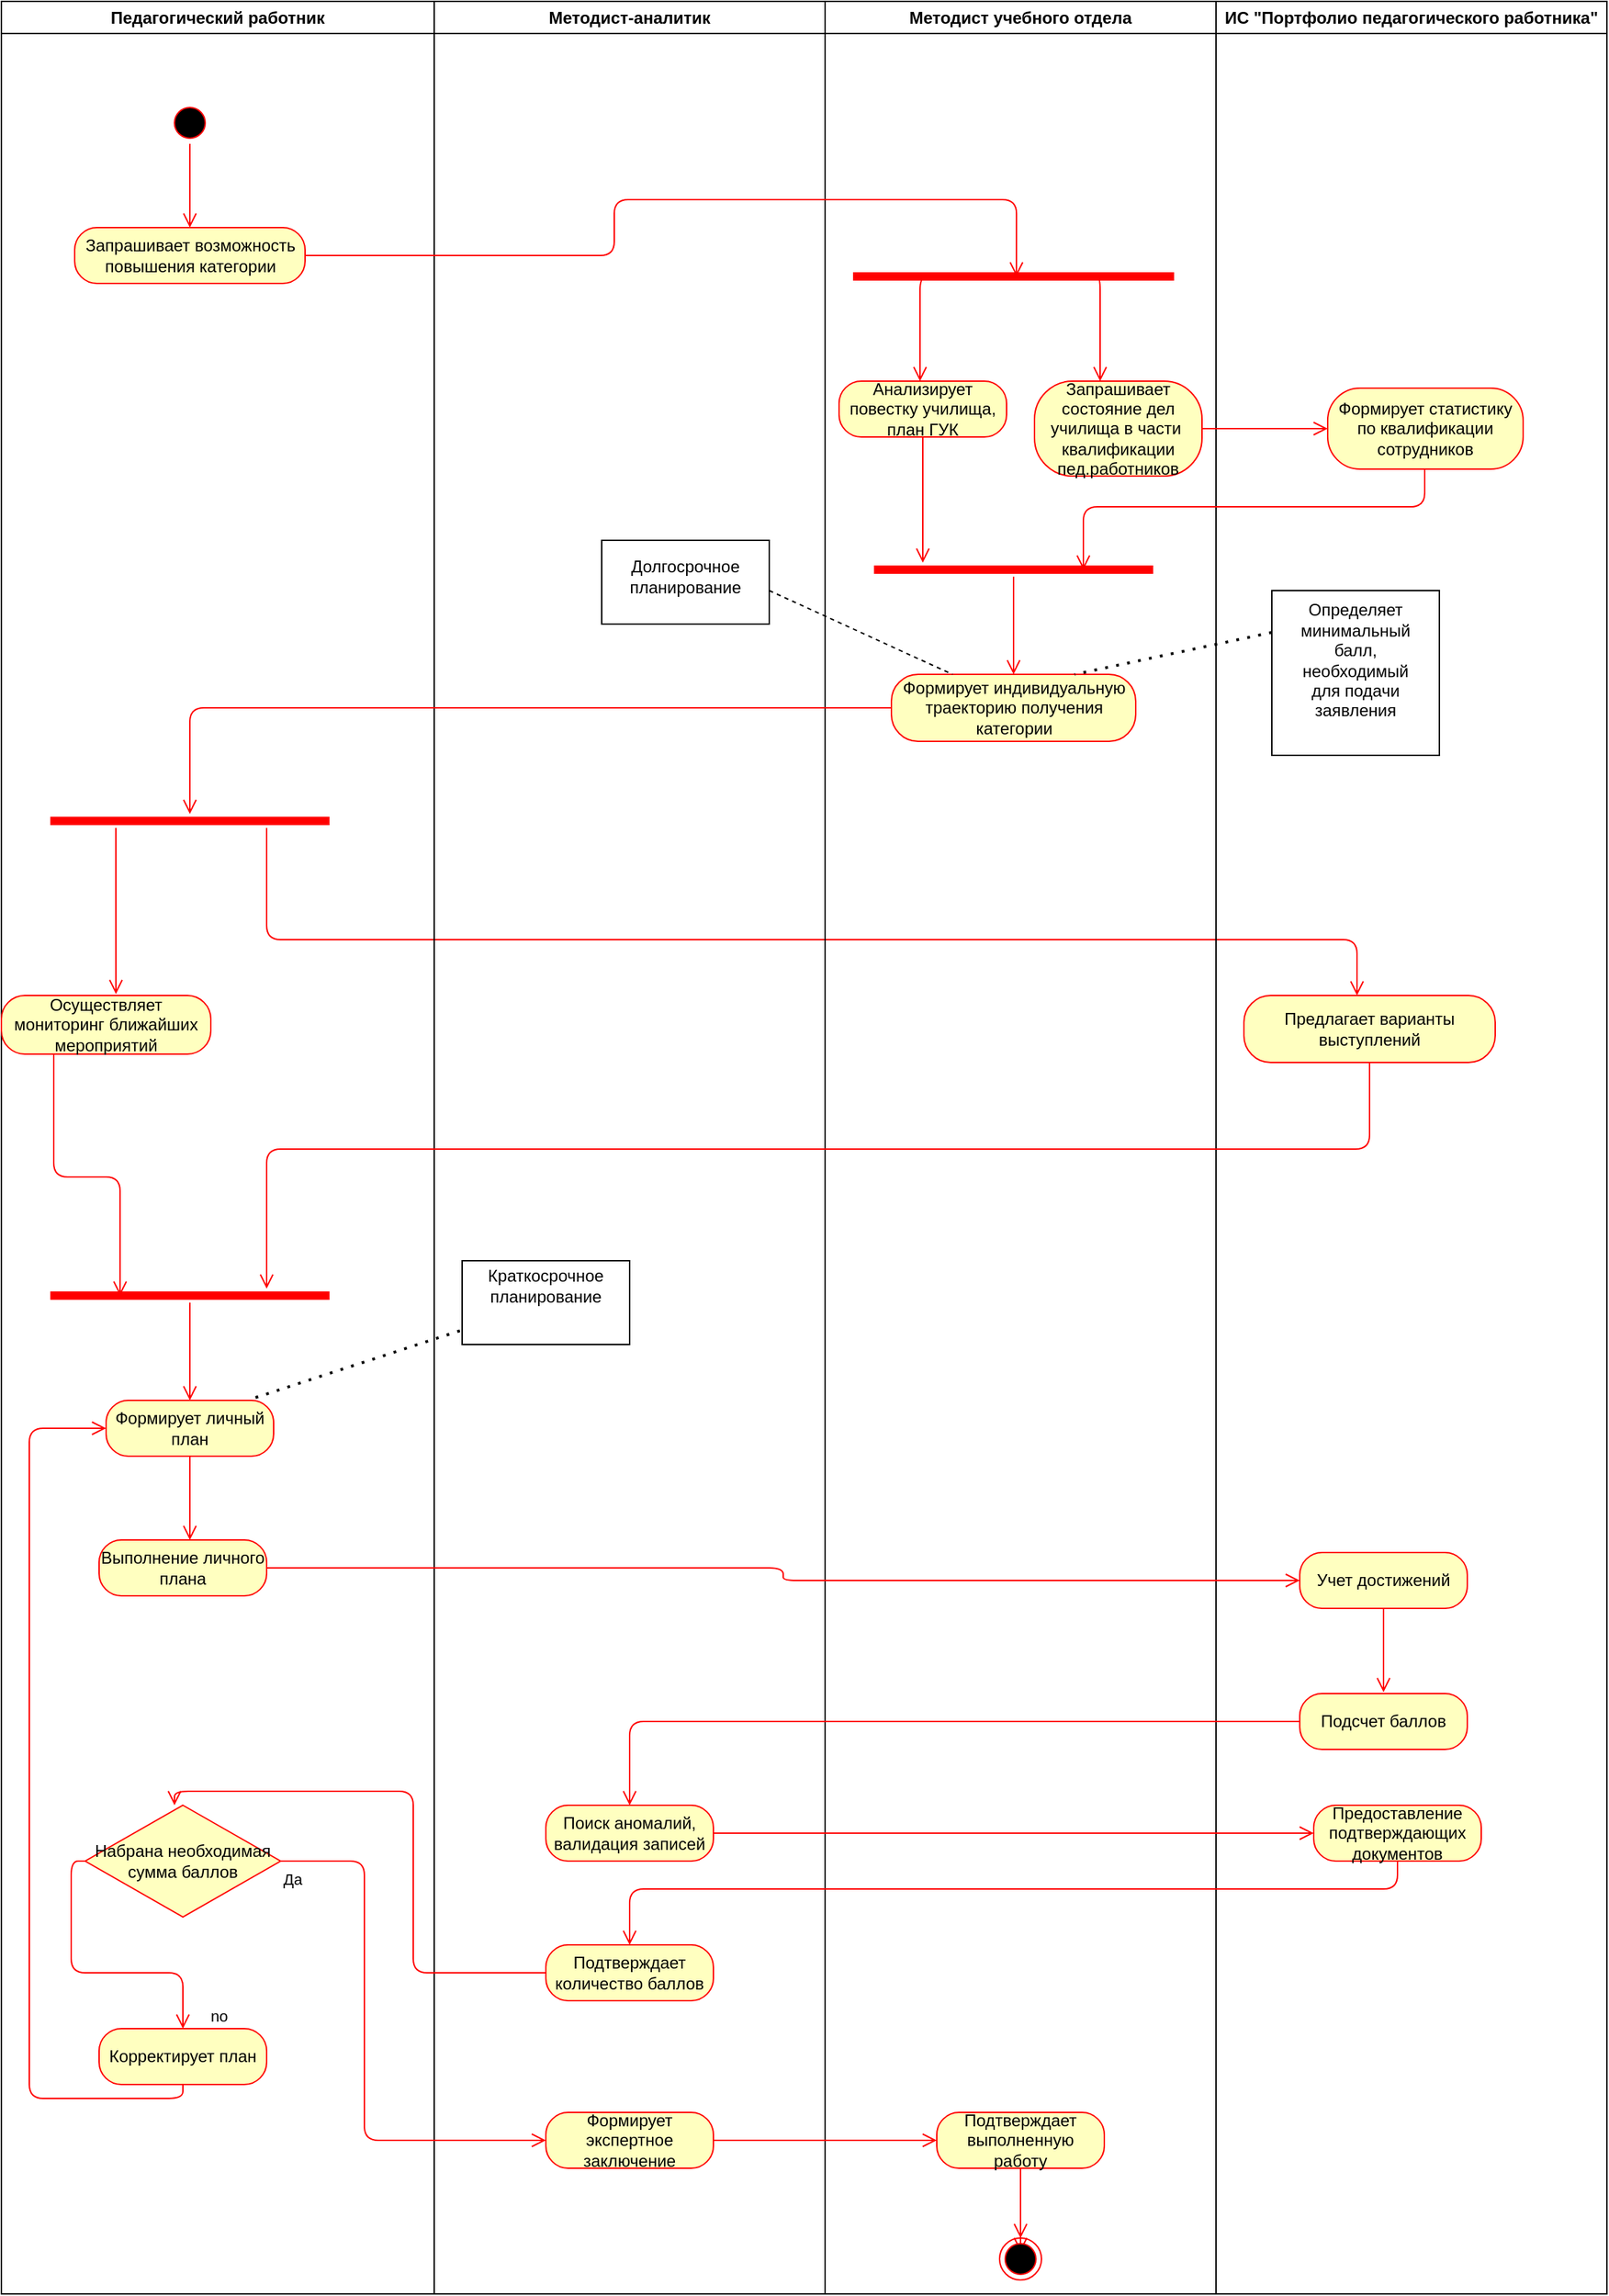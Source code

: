 <mxfile version="14.5.4" type="github">
  <diagram name="Page-1" id="e7e014a7-5840-1c2e-5031-d8a46d1fe8dd">
    <mxGraphModel dx="1422" dy="763" grid="1" gridSize="10" guides="1" tooltips="1" connect="1" arrows="1" fold="1" page="1" pageScale="1" pageWidth="1169" pageHeight="826" background="#ffffff" math="0" shadow="0">
      <root>
        <mxCell id="0" />
        <mxCell id="1" parent="0" />
        <mxCell id="2" value="Педагогический работник" style="swimlane;whiteSpace=wrap" parent="1" vertex="1">
          <mxGeometry x="50" y="128" width="310" height="1642" as="geometry" />
        </mxCell>
        <mxCell id="Ka7XM5IuNzu1x7Nwei8n-47" value="" style="ellipse;html=1;shape=startState;fillColor=#000000;strokeColor=#ff0000;" vertex="1" parent="2">
          <mxGeometry x="120" y="72" width="30" height="30" as="geometry" />
        </mxCell>
        <mxCell id="Ka7XM5IuNzu1x7Nwei8n-48" value="" style="edgeStyle=orthogonalEdgeStyle;html=1;verticalAlign=bottom;endArrow=open;endSize=8;strokeColor=#ff0000;" edge="1" source="Ka7XM5IuNzu1x7Nwei8n-47" parent="2">
          <mxGeometry relative="1" as="geometry">
            <mxPoint x="135" y="162" as="targetPoint" />
          </mxGeometry>
        </mxCell>
        <mxCell id="Ka7XM5IuNzu1x7Nwei8n-49" value="Запрашивает возможность повышения категории" style="rounded=1;whiteSpace=wrap;html=1;arcSize=40;fontColor=#000000;fillColor=#ffffc0;strokeColor=#ff0000;" vertex="1" parent="2">
          <mxGeometry x="52.5" y="162" width="165" height="40" as="geometry" />
        </mxCell>
        <mxCell id="Ka7XM5IuNzu1x7Nwei8n-71" value="Осуществляет мониторинг ближайших мероприятий" style="rounded=1;whiteSpace=wrap;html=1;arcSize=40;fontColor=#000000;fillColor=#ffffc0;strokeColor=#ff0000;" vertex="1" parent="2">
          <mxGeometry y="712" width="150" height="42" as="geometry" />
        </mxCell>
        <mxCell id="Ka7XM5IuNzu1x7Nwei8n-73" value="" style="shape=line;html=1;strokeWidth=6;strokeColor=#ff0000;" vertex="1" parent="2">
          <mxGeometry x="35" y="582" width="200" height="10" as="geometry" />
        </mxCell>
        <mxCell id="Ka7XM5IuNzu1x7Nwei8n-74" value="" style="edgeStyle=orthogonalEdgeStyle;html=1;verticalAlign=bottom;endArrow=open;endSize=8;strokeColor=#ff0000;entryX=0.547;entryY=-0.024;entryDx=0;entryDy=0;entryPerimeter=0;" edge="1" source="Ka7XM5IuNzu1x7Nwei8n-73" parent="2" target="Ka7XM5IuNzu1x7Nwei8n-71">
          <mxGeometry relative="1" as="geometry">
            <mxPoint x="80" y="662" as="targetPoint" />
            <Array as="points">
              <mxPoint x="82" y="632" />
              <mxPoint x="82" y="632" />
            </Array>
          </mxGeometry>
        </mxCell>
        <mxCell id="Ka7XM5IuNzu1x7Nwei8n-83" value="" style="shape=line;html=1;strokeWidth=6;strokeColor=#ff0000;" vertex="1" parent="2">
          <mxGeometry x="35" y="922" width="200" height="10" as="geometry" />
        </mxCell>
        <mxCell id="Ka7XM5IuNzu1x7Nwei8n-84" value="" style="edgeStyle=orthogonalEdgeStyle;html=1;verticalAlign=bottom;endArrow=open;endSize=8;strokeColor=#ff0000;" edge="1" source="Ka7XM5IuNzu1x7Nwei8n-83" parent="2">
          <mxGeometry relative="1" as="geometry">
            <mxPoint x="135" y="1002" as="targetPoint" />
          </mxGeometry>
        </mxCell>
        <mxCell id="Ka7XM5IuNzu1x7Nwei8n-90" value="" style="edgeStyle=orthogonalEdgeStyle;html=1;verticalAlign=bottom;endArrow=open;endSize=8;strokeColor=#ff0000;entryX=0.45;entryY=0;entryDx=0;entryDy=0;entryPerimeter=0;" edge="1" parent="2" target="Ka7XM5IuNzu1x7Nwei8n-85">
          <mxGeometry relative="1" as="geometry">
            <mxPoint x="1000" y="692" as="targetPoint" />
            <mxPoint x="190" y="592" as="sourcePoint" />
            <Array as="points">
              <mxPoint x="190" y="672" />
              <mxPoint x="971" y="672" />
            </Array>
          </mxGeometry>
        </mxCell>
        <mxCell id="Ka7XM5IuNzu1x7Nwei8n-86" value="" style="edgeStyle=orthogonalEdgeStyle;html=1;verticalAlign=bottom;endArrow=open;endSize=8;strokeColor=#ff0000;exitX=0.25;exitY=1;exitDx=0;exitDy=0;entryX=0.25;entryY=0.5;entryDx=0;entryDy=0;entryPerimeter=0;" edge="1" source="Ka7XM5IuNzu1x7Nwei8n-71" parent="2" target="Ka7XM5IuNzu1x7Nwei8n-83">
          <mxGeometry relative="1" as="geometry">
            <mxPoint x="1030" y="842" as="targetPoint" />
            <Array as="points">
              <mxPoint x="38" y="842" />
              <mxPoint x="85" y="842" />
            </Array>
          </mxGeometry>
        </mxCell>
        <mxCell id="Ka7XM5IuNzu1x7Nwei8n-94" value="Формирует личный план" style="rounded=1;whiteSpace=wrap;html=1;arcSize=40;fontColor=#000000;fillColor=#ffffc0;strokeColor=#ff0000;" vertex="1" parent="2">
          <mxGeometry x="75" y="1002" width="120" height="40" as="geometry" />
        </mxCell>
        <mxCell id="Ka7XM5IuNzu1x7Nwei8n-95" value="" style="edgeStyle=orthogonalEdgeStyle;html=1;verticalAlign=bottom;endArrow=open;endSize=8;strokeColor=#ff0000;" edge="1" source="Ka7XM5IuNzu1x7Nwei8n-94" parent="2">
          <mxGeometry relative="1" as="geometry">
            <mxPoint x="135" y="1102" as="targetPoint" />
          </mxGeometry>
        </mxCell>
        <mxCell id="Ka7XM5IuNzu1x7Nwei8n-99" value="Выполнение личного плана" style="rounded=1;whiteSpace=wrap;html=1;arcSize=40;fontColor=#000000;fillColor=#ffffc0;strokeColor=#ff0000;" vertex="1" parent="2">
          <mxGeometry x="70" y="1102" width="120" height="40" as="geometry" />
        </mxCell>
        <mxCell id="Ka7XM5IuNzu1x7Nwei8n-108" value="Набрана необходимая сумма баллов" style="rhombus;whiteSpace=wrap;html=1;fillColor=#ffffc0;strokeColor=#ff0000;" vertex="1" parent="2">
          <mxGeometry x="60" y="1292" width="140" height="80" as="geometry" />
        </mxCell>
        <mxCell id="Ka7XM5IuNzu1x7Nwei8n-118" value="Корректирует план" style="rounded=1;whiteSpace=wrap;html=1;arcSize=40;fontColor=#000000;fillColor=#ffffc0;strokeColor=#ff0000;" vertex="1" parent="2">
          <mxGeometry x="70" y="1452" width="120" height="40" as="geometry" />
        </mxCell>
        <mxCell id="Ka7XM5IuNzu1x7Nwei8n-109" value="no" style="edgeStyle=orthogonalEdgeStyle;html=1;align=left;verticalAlign=bottom;endArrow=open;endSize=8;strokeColor=#ff0000;exitX=0;exitY=0.5;exitDx=0;exitDy=0;" edge="1" source="Ka7XM5IuNzu1x7Nwei8n-108" parent="2" target="Ka7XM5IuNzu1x7Nwei8n-118">
          <mxGeometry x="0.6" y="-20" relative="1" as="geometry">
            <mxPoint x="130" y="1462" as="targetPoint" />
            <mxPoint x="20" y="20" as="offset" />
          </mxGeometry>
        </mxCell>
        <mxCell id="Ka7XM5IuNzu1x7Nwei8n-120" value="" style="edgeStyle=orthogonalEdgeStyle;html=1;verticalAlign=bottom;endArrow=open;endSize=8;strokeColor=#ff0000;exitX=0.5;exitY=1;exitDx=0;exitDy=0;entryX=0;entryY=0.5;entryDx=0;entryDy=0;" edge="1" source="Ka7XM5IuNzu1x7Nwei8n-118" parent="2" target="Ka7XM5IuNzu1x7Nwei8n-94">
          <mxGeometry relative="1" as="geometry">
            <mxPoint x="530" y="1372" as="targetPoint" />
            <mxPoint x="530" y="1312" as="sourcePoint" />
            <Array as="points">
              <mxPoint x="130" y="1502" />
              <mxPoint x="20" y="1502" />
              <mxPoint x="20" y="1022" />
            </Array>
          </mxGeometry>
        </mxCell>
        <mxCell id="3" value="Методист-аналитик" style="swimlane;whiteSpace=wrap" parent="1" vertex="1">
          <mxGeometry x="360" y="128" width="280" height="1642" as="geometry" />
        </mxCell>
        <mxCell id="Ka7XM5IuNzu1x7Nwei8n-81" value="" style="rounded=0;whiteSpace=wrap;html=1;" vertex="1" parent="3">
          <mxGeometry x="120" y="386" width="120" height="60" as="geometry" />
        </mxCell>
        <mxCell id="Ka7XM5IuNzu1x7Nwei8n-82" value="Долгосрочное планирование" style="text;html=1;strokeColor=none;fillColor=none;align=center;verticalAlign=middle;whiteSpace=wrap;rounded=0;" vertex="1" parent="3">
          <mxGeometry x="160" y="402" width="40" height="20" as="geometry" />
        </mxCell>
        <mxCell id="Ka7XM5IuNzu1x7Nwei8n-97" value="" style="rounded=0;whiteSpace=wrap;html=1;" vertex="1" parent="3">
          <mxGeometry x="20" y="902" width="120" height="60" as="geometry" />
        </mxCell>
        <mxCell id="Ka7XM5IuNzu1x7Nwei8n-98" value="Краткосрочное планирование" style="text;html=1;strokeColor=none;fillColor=none;align=center;verticalAlign=middle;whiteSpace=wrap;rounded=0;" vertex="1" parent="3">
          <mxGeometry x="60" y="910" width="40" height="20" as="geometry" />
        </mxCell>
        <mxCell id="Ka7XM5IuNzu1x7Nwei8n-112" value="Поиск аномалий, валидация записей" style="rounded=1;whiteSpace=wrap;html=1;arcSize=40;fontColor=#000000;fillColor=#ffffc0;strokeColor=#ff0000;" vertex="1" parent="3">
          <mxGeometry x="80" y="1292" width="120" height="40" as="geometry" />
        </mxCell>
        <mxCell id="Ka7XM5IuNzu1x7Nwei8n-116" value="Подтверждает количество баллов" style="rounded=1;whiteSpace=wrap;html=1;arcSize=40;fontColor=#000000;fillColor=#ffffc0;strokeColor=#ff0000;" vertex="1" parent="3">
          <mxGeometry x="80" y="1392" width="120" height="40" as="geometry" />
        </mxCell>
        <mxCell id="Ka7XM5IuNzu1x7Nwei8n-111" value="Формирует экспертное заключение" style="rounded=1;whiteSpace=wrap;html=1;arcSize=40;fontColor=#000000;fillColor=#ffffc0;strokeColor=#ff0000;" vertex="1" parent="3">
          <mxGeometry x="80" y="1512" width="120" height="40" as="geometry" />
        </mxCell>
        <mxCell id="4" value="Методист учебного отдела" style="swimlane;whiteSpace=wrap" parent="1" vertex="1">
          <mxGeometry x="640" y="128" width="280" height="1642" as="geometry" />
        </mxCell>
        <mxCell id="Ka7XM5IuNzu1x7Nwei8n-51" value="&lt;div&gt;Запрашивает&lt;/div&gt;&lt;div&gt;состояние дел училища в части&amp;nbsp; квалификации пед.работников&lt;br&gt;&lt;/div&gt;" style="rounded=1;whiteSpace=wrap;html=1;arcSize=40;fontColor=#000000;fillColor=#ffffc0;strokeColor=#ff0000;" vertex="1" parent="4">
          <mxGeometry x="150" y="272" width="120" height="68" as="geometry" />
        </mxCell>
        <mxCell id="Ka7XM5IuNzu1x7Nwei8n-55" value="" style="shape=line;html=1;strokeWidth=6;strokeColor=#ff0000;" vertex="1" parent="4">
          <mxGeometry x="20" y="192" width="230" height="10" as="geometry" />
        </mxCell>
        <mxCell id="Ka7XM5IuNzu1x7Nwei8n-56" value="" style="edgeStyle=orthogonalEdgeStyle;html=1;verticalAlign=bottom;endArrow=open;endSize=8;strokeColor=#ff0000;exitX=0.75;exitY=0.5;exitDx=0;exitDy=0;exitPerimeter=0;" edge="1" source="Ka7XM5IuNzu1x7Nwei8n-55" parent="4">
          <mxGeometry relative="1" as="geometry">
            <mxPoint x="197" y="272" as="targetPoint" />
            <Array as="points">
              <mxPoint x="197" y="197" />
            </Array>
          </mxGeometry>
        </mxCell>
        <mxCell id="Ka7XM5IuNzu1x7Nwei8n-59" value="Анализирует повестку училища, план ГУК" style="rounded=1;whiteSpace=wrap;html=1;arcSize=40;fontColor=#000000;fillColor=#ffffc0;strokeColor=#ff0000;" vertex="1" parent="4">
          <mxGeometry x="10" y="272" width="120" height="40" as="geometry" />
        </mxCell>
        <mxCell id="Ka7XM5IuNzu1x7Nwei8n-60" value="" style="edgeStyle=orthogonalEdgeStyle;html=1;verticalAlign=bottom;endArrow=open;endSize=8;strokeColor=#ff0000;" edge="1" source="Ka7XM5IuNzu1x7Nwei8n-59" parent="4">
          <mxGeometry relative="1" as="geometry">
            <mxPoint x="70" y="402" as="targetPoint" />
            <Array as="points">
              <mxPoint x="70" y="372" />
            </Array>
          </mxGeometry>
        </mxCell>
        <mxCell id="Ka7XM5IuNzu1x7Nwei8n-65" value="" style="shape=line;html=1;strokeWidth=6;strokeColor=#ff0000;" vertex="1" parent="4">
          <mxGeometry x="35" y="402" width="200" height="10" as="geometry" />
        </mxCell>
        <mxCell id="Ka7XM5IuNzu1x7Nwei8n-66" value="" style="edgeStyle=orthogonalEdgeStyle;html=1;verticalAlign=bottom;endArrow=open;endSize=8;strokeColor=#ff0000;" edge="1" source="Ka7XM5IuNzu1x7Nwei8n-65" parent="4">
          <mxGeometry relative="1" as="geometry">
            <mxPoint x="135" y="482" as="targetPoint" />
          </mxGeometry>
        </mxCell>
        <mxCell id="Ka7XM5IuNzu1x7Nwei8n-69" value="Формирует индивидуальную траекторию получения категории" style="rounded=1;whiteSpace=wrap;html=1;arcSize=40;fontColor=#000000;fillColor=#ffffc0;strokeColor=#ff0000;" vertex="1" parent="4">
          <mxGeometry x="47.5" y="482" width="175" height="48" as="geometry" />
        </mxCell>
        <mxCell id="Ka7XM5IuNzu1x7Nwei8n-121" value="Подтверждает выполненную работу" style="rounded=1;whiteSpace=wrap;html=1;arcSize=40;fontColor=#000000;fillColor=#ffffc0;strokeColor=#ff0000;" vertex="1" parent="4">
          <mxGeometry x="80" y="1512" width="120" height="40" as="geometry" />
        </mxCell>
        <mxCell id="Ka7XM5IuNzu1x7Nwei8n-122" value="" style="edgeStyle=orthogonalEdgeStyle;html=1;verticalAlign=bottom;endArrow=open;endSize=8;strokeColor=#ff0000;" edge="1" source="Ka7XM5IuNzu1x7Nwei8n-125" parent="4">
          <mxGeometry relative="1" as="geometry">
            <mxPoint x="140" y="1612" as="targetPoint" />
          </mxGeometry>
        </mxCell>
        <mxCell id="Ka7XM5IuNzu1x7Nwei8n-125" value="" style="ellipse;html=1;shape=endState;fillColor=#000000;strokeColor=#ff0000;" vertex="1" parent="4">
          <mxGeometry x="125" y="1602" width="30" height="30" as="geometry" />
        </mxCell>
        <mxCell id="Ka7XM5IuNzu1x7Nwei8n-126" value="" style="edgeStyle=orthogonalEdgeStyle;html=1;verticalAlign=bottom;endArrow=open;endSize=8;strokeColor=#ff0000;" edge="1" parent="4" source="Ka7XM5IuNzu1x7Nwei8n-121" target="Ka7XM5IuNzu1x7Nwei8n-125">
          <mxGeometry relative="1" as="geometry">
            <mxPoint x="780" y="1740" as="targetPoint" />
            <mxPoint x="780" y="1680" as="sourcePoint" />
          </mxGeometry>
        </mxCell>
        <mxCell id="Ka7XM5IuNzu1x7Nwei8n-41" value="ИС &quot;Портфолио педагогического работника&quot;" style="swimlane;whiteSpace=wrap" vertex="1" parent="1">
          <mxGeometry x="920" y="128" width="280" height="1642" as="geometry" />
        </mxCell>
        <mxCell id="Ka7XM5IuNzu1x7Nwei8n-53" value="Формирует статистику по квалификации сотрудников" style="rounded=1;whiteSpace=wrap;html=1;arcSize=40;fontColor=#000000;fillColor=#ffffc0;strokeColor=#ff0000;" vertex="1" parent="Ka7XM5IuNzu1x7Nwei8n-41">
          <mxGeometry x="80" y="277" width="140" height="58" as="geometry" />
        </mxCell>
        <mxCell id="Ka7XM5IuNzu1x7Nwei8n-68" value="" style="edgeStyle=orthogonalEdgeStyle;html=1;verticalAlign=bottom;endArrow=open;endSize=8;strokeColor=#ff0000;entryX=0.75;entryY=0.5;entryDx=0;entryDy=0;entryPerimeter=0;" edge="1" parent="Ka7XM5IuNzu1x7Nwei8n-41" target="Ka7XM5IuNzu1x7Nwei8n-65">
          <mxGeometry relative="1" as="geometry">
            <mxPoint x="149.5" y="395" as="targetPoint" />
            <mxPoint x="149.5" y="335" as="sourcePoint" />
            <Array as="points">
              <mxPoint x="150" y="362" />
              <mxPoint x="-95" y="362" />
            </Array>
          </mxGeometry>
        </mxCell>
        <mxCell id="Ka7XM5IuNzu1x7Nwei8n-85" value="Предлагает варианты выступлений" style="rounded=1;whiteSpace=wrap;html=1;arcSize=40;fontColor=#000000;fillColor=#ffffc0;strokeColor=#ff0000;" vertex="1" parent="Ka7XM5IuNzu1x7Nwei8n-41">
          <mxGeometry x="20" y="712" width="180" height="48" as="geometry" />
        </mxCell>
        <mxCell id="Ka7XM5IuNzu1x7Nwei8n-102" value="" style="rounded=0;whiteSpace=wrap;html=1;" vertex="1" parent="Ka7XM5IuNzu1x7Nwei8n-41">
          <mxGeometry x="40" y="422" width="120" height="118" as="geometry" />
        </mxCell>
        <mxCell id="Ka7XM5IuNzu1x7Nwei8n-103" value="Определяет минимальный балл, необходимый для подачи заявления" style="text;html=1;strokeColor=none;fillColor=none;align=center;verticalAlign=middle;whiteSpace=wrap;rounded=0;" vertex="1" parent="Ka7XM5IuNzu1x7Nwei8n-41">
          <mxGeometry x="80" y="462" width="40" height="20" as="geometry" />
        </mxCell>
        <mxCell id="Ka7XM5IuNzu1x7Nwei8n-104" value="Учет достижений" style="rounded=1;whiteSpace=wrap;html=1;arcSize=40;fontColor=#000000;fillColor=#ffffc0;strokeColor=#ff0000;" vertex="1" parent="Ka7XM5IuNzu1x7Nwei8n-41">
          <mxGeometry x="60" y="1111" width="120" height="40" as="geometry" />
        </mxCell>
        <mxCell id="Ka7XM5IuNzu1x7Nwei8n-105" value="" style="edgeStyle=orthogonalEdgeStyle;html=1;verticalAlign=bottom;endArrow=open;endSize=8;strokeColor=#ff0000;" edge="1" source="Ka7XM5IuNzu1x7Nwei8n-104" parent="Ka7XM5IuNzu1x7Nwei8n-41">
          <mxGeometry relative="1" as="geometry">
            <mxPoint x="120" y="1211" as="targetPoint" />
          </mxGeometry>
        </mxCell>
        <mxCell id="Ka7XM5IuNzu1x7Nwei8n-106" value="Подсчет баллов" style="rounded=1;whiteSpace=wrap;html=1;arcSize=40;fontColor=#000000;fillColor=#ffffc0;strokeColor=#ff0000;" vertex="1" parent="Ka7XM5IuNzu1x7Nwei8n-41">
          <mxGeometry x="60" y="1212" width="120" height="40" as="geometry" />
        </mxCell>
        <mxCell id="Ka7XM5IuNzu1x7Nwei8n-114" value="Предоставление подтверждающих документов" style="rounded=1;whiteSpace=wrap;html=1;arcSize=40;fontColor=#000000;fillColor=#ffffc0;strokeColor=#ff0000;" vertex="1" parent="Ka7XM5IuNzu1x7Nwei8n-41">
          <mxGeometry x="70" y="1292" width="120" height="40" as="geometry" />
        </mxCell>
        <mxCell id="Ka7XM5IuNzu1x7Nwei8n-50" value="" style="edgeStyle=orthogonalEdgeStyle;html=1;verticalAlign=bottom;endArrow=open;endSize=8;strokeColor=#ff0000;entryX=0.509;entryY=0.5;entryDx=0;entryDy=0;entryPerimeter=0;" edge="1" source="Ka7XM5IuNzu1x7Nwei8n-49" parent="1" target="Ka7XM5IuNzu1x7Nwei8n-55">
          <mxGeometry relative="1" as="geometry">
            <mxPoint x="680" y="325" as="targetPoint" />
            <Array as="points">
              <mxPoint x="489" y="310" />
              <mxPoint x="489" y="270" />
              <mxPoint x="777" y="270" />
            </Array>
          </mxGeometry>
        </mxCell>
        <mxCell id="Ka7XM5IuNzu1x7Nwei8n-52" value="" style="edgeStyle=orthogonalEdgeStyle;html=1;verticalAlign=bottom;endArrow=open;endSize=8;strokeColor=#ff0000;entryX=0;entryY=0.5;entryDx=0;entryDy=0;" edge="1" source="Ka7XM5IuNzu1x7Nwei8n-51" parent="1" target="Ka7XM5IuNzu1x7Nwei8n-53">
          <mxGeometry relative="1" as="geometry">
            <mxPoint x="780" y="390" as="targetPoint" />
          </mxGeometry>
        </mxCell>
        <mxCell id="Ka7XM5IuNzu1x7Nwei8n-58" value="" style="edgeStyle=orthogonalEdgeStyle;html=1;verticalAlign=bottom;endArrow=open;endSize=8;strokeColor=#ff0000;exitX=0.25;exitY=0.5;exitDx=0;exitDy=0;exitPerimeter=0;" edge="1" source="Ka7XM5IuNzu1x7Nwei8n-55" parent="1">
          <mxGeometry relative="1" as="geometry">
            <mxPoint x="708" y="400" as="targetPoint" />
            <Array as="points">
              <mxPoint x="708" y="325" />
            </Array>
          </mxGeometry>
        </mxCell>
        <mxCell id="Ka7XM5IuNzu1x7Nwei8n-70" value="" style="edgeStyle=orthogonalEdgeStyle;html=1;verticalAlign=bottom;endArrow=open;endSize=8;strokeColor=#ff0000;" edge="1" source="Ka7XM5IuNzu1x7Nwei8n-69" parent="1" target="Ka7XM5IuNzu1x7Nwei8n-73">
          <mxGeometry relative="1" as="geometry">
            <mxPoint x="490" y="634" as="targetPoint" />
          </mxGeometry>
        </mxCell>
        <mxCell id="Ka7XM5IuNzu1x7Nwei8n-80" value="" style="endArrow=none;dashed=1;html=1;entryX=0.25;entryY=0;entryDx=0;entryDy=0;" edge="1" parent="1" target="Ka7XM5IuNzu1x7Nwei8n-69">
          <mxGeometry width="50" height="50" relative="1" as="geometry">
            <mxPoint x="600" y="550" as="sourcePoint" />
            <mxPoint x="610" y="720" as="targetPoint" />
          </mxGeometry>
        </mxCell>
        <mxCell id="Ka7XM5IuNzu1x7Nwei8n-79" value="" style="edgeStyle=orthogonalEdgeStyle;html=1;verticalAlign=bottom;endArrow=open;endSize=8;strokeColor=#ff0000;exitX=0.5;exitY=1;exitDx=0;exitDy=0;" edge="1" source="Ka7XM5IuNzu1x7Nwei8n-85" parent="1" target="Ka7XM5IuNzu1x7Nwei8n-83">
          <mxGeometry relative="1" as="geometry">
            <mxPoint x="490" y="1065" as="targetPoint" />
            <mxPoint x="1070" y="970" as="sourcePoint" />
            <Array as="points">
              <mxPoint x="1030" y="950" />
              <mxPoint x="240" y="950" />
            </Array>
          </mxGeometry>
        </mxCell>
        <mxCell id="Ka7XM5IuNzu1x7Nwei8n-96" value="" style="endArrow=none;dashed=1;html=1;dashPattern=1 3;strokeWidth=2;exitX=0.892;exitY=-0.05;exitDx=0;exitDy=0;exitPerimeter=0;" edge="1" parent="1" source="Ka7XM5IuNzu1x7Nwei8n-94" target="Ka7XM5IuNzu1x7Nwei8n-97">
          <mxGeometry width="50" height="50" relative="1" as="geometry">
            <mxPoint x="560" y="990" as="sourcePoint" />
            <mxPoint x="330" y="1090" as="targetPoint" />
          </mxGeometry>
        </mxCell>
        <mxCell id="Ka7XM5IuNzu1x7Nwei8n-101" value="" style="endArrow=none;dashed=1;html=1;dashPattern=1 3;strokeWidth=2;entryX=0.75;entryY=0;entryDx=0;entryDy=0;" edge="1" parent="1" target="Ka7XM5IuNzu1x7Nwei8n-69">
          <mxGeometry width="50" height="50" relative="1" as="geometry">
            <mxPoint x="960" y="580" as="sourcePoint" />
            <mxPoint x="610" y="700" as="targetPoint" />
          </mxGeometry>
        </mxCell>
        <mxCell id="Ka7XM5IuNzu1x7Nwei8n-100" value="" style="edgeStyle=orthogonalEdgeStyle;html=1;verticalAlign=bottom;endArrow=open;endSize=8;strokeColor=#ff0000;entryX=0;entryY=0.5;entryDx=0;entryDy=0;" edge="1" source="Ka7XM5IuNzu1x7Nwei8n-99" parent="1" target="Ka7XM5IuNzu1x7Nwei8n-104">
          <mxGeometry relative="1" as="geometry">
            <mxPoint x="180" y="1330" as="targetPoint" />
          </mxGeometry>
        </mxCell>
        <mxCell id="Ka7XM5IuNzu1x7Nwei8n-107" value="" style="edgeStyle=orthogonalEdgeStyle;html=1;verticalAlign=bottom;endArrow=open;endSize=8;strokeColor=#ff0000;entryX=0.5;entryY=0;entryDx=0;entryDy=0;" edge="1" source="Ka7XM5IuNzu1x7Nwei8n-106" parent="1" target="Ka7XM5IuNzu1x7Nwei8n-112">
          <mxGeometry relative="1" as="geometry">
            <mxPoint x="1040" y="1440" as="targetPoint" />
          </mxGeometry>
        </mxCell>
        <mxCell id="Ka7XM5IuNzu1x7Nwei8n-113" value="" style="edgeStyle=orthogonalEdgeStyle;html=1;verticalAlign=bottom;endArrow=open;endSize=8;strokeColor=#ff0000;entryX=0;entryY=0.5;entryDx=0;entryDy=0;" edge="1" source="Ka7XM5IuNzu1x7Nwei8n-112" parent="1" target="Ka7XM5IuNzu1x7Nwei8n-114">
          <mxGeometry relative="1" as="geometry">
            <mxPoint x="580" y="1470" as="targetPoint" />
          </mxGeometry>
        </mxCell>
        <mxCell id="Ka7XM5IuNzu1x7Nwei8n-115" value="" style="edgeStyle=orthogonalEdgeStyle;html=1;verticalAlign=bottom;endArrow=open;endSize=8;strokeColor=#ff0000;entryX=0.5;entryY=0;entryDx=0;entryDy=0;" edge="1" source="Ka7XM5IuNzu1x7Nwei8n-114" parent="1" target="Ka7XM5IuNzu1x7Nwei8n-116">
          <mxGeometry relative="1" as="geometry">
            <mxPoint x="1050" y="1520" as="targetPoint" />
            <Array as="points">
              <mxPoint x="1050" y="1480" />
              <mxPoint x="500" y="1480" />
            </Array>
          </mxGeometry>
        </mxCell>
        <mxCell id="Ka7XM5IuNzu1x7Nwei8n-117" value="" style="edgeStyle=orthogonalEdgeStyle;html=1;verticalAlign=bottom;endArrow=open;endSize=8;strokeColor=#ff0000;entryX=0.457;entryY=0;entryDx=0;entryDy=0;entryPerimeter=0;" edge="1" source="Ka7XM5IuNzu1x7Nwei8n-116" parent="1" target="Ka7XM5IuNzu1x7Nwei8n-108">
          <mxGeometry relative="1" as="geometry">
            <mxPoint x="500" y="1620" as="targetPoint" />
          </mxGeometry>
        </mxCell>
        <mxCell id="Ka7XM5IuNzu1x7Nwei8n-110" value="Да" style="edgeStyle=orthogonalEdgeStyle;html=1;align=left;verticalAlign=top;endArrow=open;endSize=8;strokeColor=#ff0000;exitX=1;exitY=0.5;exitDx=0;exitDy=0;" edge="1" source="Ka7XM5IuNzu1x7Nwei8n-108" parent="1" target="Ka7XM5IuNzu1x7Nwei8n-111">
          <mxGeometry x="-1" relative="1" as="geometry">
            <mxPoint x="170" y="1500" as="targetPoint" />
            <Array as="points">
              <mxPoint x="310" y="1460" />
              <mxPoint x="310" y="1660" />
            </Array>
          </mxGeometry>
        </mxCell>
        <mxCell id="Ka7XM5IuNzu1x7Nwei8n-124" value="" style="edgeStyle=orthogonalEdgeStyle;html=1;verticalAlign=bottom;endArrow=open;endSize=8;strokeColor=#ff0000;exitX=1;exitY=0.5;exitDx=0;exitDy=0;entryX=0;entryY=0.5;entryDx=0;entryDy=0;" edge="1" source="Ka7XM5IuNzu1x7Nwei8n-111" parent="1" target="Ka7XM5IuNzu1x7Nwei8n-121">
          <mxGeometry relative="1" as="geometry">
            <mxPoint x="580" y="1680" as="targetPoint" />
            <mxPoint x="580" y="1620" as="sourcePoint" />
          </mxGeometry>
        </mxCell>
      </root>
    </mxGraphModel>
  </diagram>
</mxfile>
